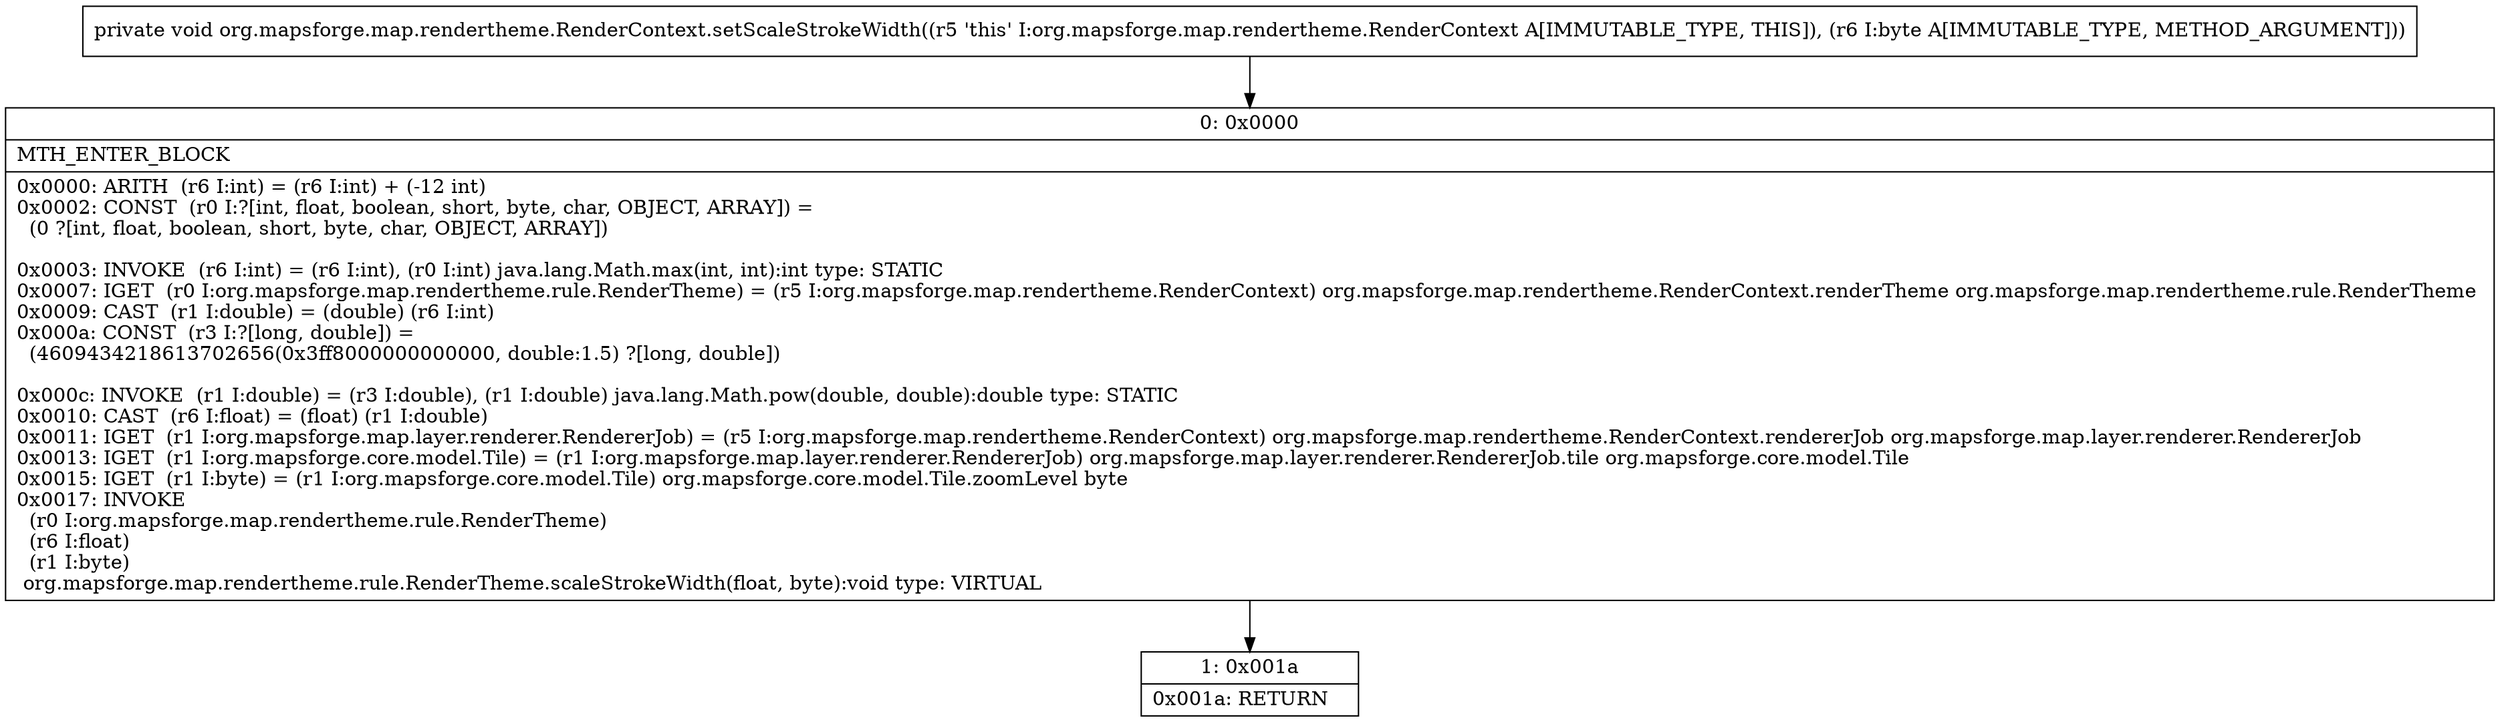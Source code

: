 digraph "CFG fororg.mapsforge.map.rendertheme.RenderContext.setScaleStrokeWidth(B)V" {
Node_0 [shape=record,label="{0\:\ 0x0000|MTH_ENTER_BLOCK\l|0x0000: ARITH  (r6 I:int) = (r6 I:int) + (\-12 int) \l0x0002: CONST  (r0 I:?[int, float, boolean, short, byte, char, OBJECT, ARRAY]) = \l  (0 ?[int, float, boolean, short, byte, char, OBJECT, ARRAY])\l \l0x0003: INVOKE  (r6 I:int) = (r6 I:int), (r0 I:int) java.lang.Math.max(int, int):int type: STATIC \l0x0007: IGET  (r0 I:org.mapsforge.map.rendertheme.rule.RenderTheme) = (r5 I:org.mapsforge.map.rendertheme.RenderContext) org.mapsforge.map.rendertheme.RenderContext.renderTheme org.mapsforge.map.rendertheme.rule.RenderTheme \l0x0009: CAST  (r1 I:double) = (double) (r6 I:int) \l0x000a: CONST  (r3 I:?[long, double]) = \l  (4609434218613702656(0x3ff8000000000000, double:1.5) ?[long, double])\l \l0x000c: INVOKE  (r1 I:double) = (r3 I:double), (r1 I:double) java.lang.Math.pow(double, double):double type: STATIC \l0x0010: CAST  (r6 I:float) = (float) (r1 I:double) \l0x0011: IGET  (r1 I:org.mapsforge.map.layer.renderer.RendererJob) = (r5 I:org.mapsforge.map.rendertheme.RenderContext) org.mapsforge.map.rendertheme.RenderContext.rendererJob org.mapsforge.map.layer.renderer.RendererJob \l0x0013: IGET  (r1 I:org.mapsforge.core.model.Tile) = (r1 I:org.mapsforge.map.layer.renderer.RendererJob) org.mapsforge.map.layer.renderer.RendererJob.tile org.mapsforge.core.model.Tile \l0x0015: IGET  (r1 I:byte) = (r1 I:org.mapsforge.core.model.Tile) org.mapsforge.core.model.Tile.zoomLevel byte \l0x0017: INVOKE  \l  (r0 I:org.mapsforge.map.rendertheme.rule.RenderTheme)\l  (r6 I:float)\l  (r1 I:byte)\l org.mapsforge.map.rendertheme.rule.RenderTheme.scaleStrokeWidth(float, byte):void type: VIRTUAL \l}"];
Node_1 [shape=record,label="{1\:\ 0x001a|0x001a: RETURN   \l}"];
MethodNode[shape=record,label="{private void org.mapsforge.map.rendertheme.RenderContext.setScaleStrokeWidth((r5 'this' I:org.mapsforge.map.rendertheme.RenderContext A[IMMUTABLE_TYPE, THIS]), (r6 I:byte A[IMMUTABLE_TYPE, METHOD_ARGUMENT])) }"];
MethodNode -> Node_0;
Node_0 -> Node_1;
}

